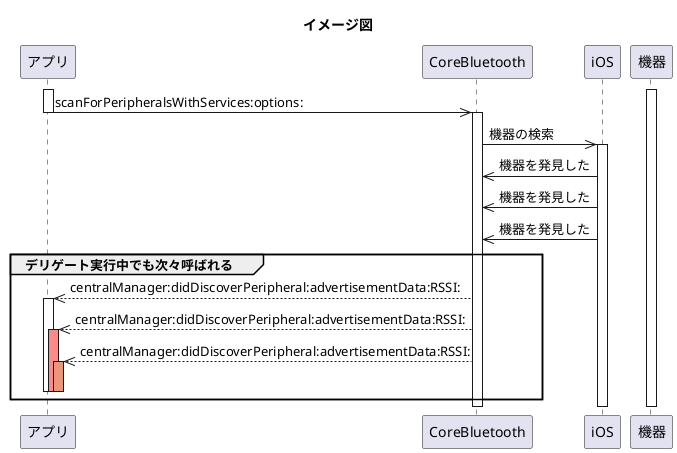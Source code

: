 @startuml{par.png}

title イメージ図

participant アプリ as app
participant CoreBluetooth as cb
participant iOS as ios
participant 機器 as dev

activate dev

activate app
app ->> cb : scanForPeripheralsWithServices:options:
deactivate app

activate cb
cb ->> ios : 機器の検索

activate ios
cb <<- ios : 機器を発見した
cb <<- ios : 機器を発見した
cb <<- ios : 機器を発見した
group デリゲート実行中でも次々呼ばれる
	app <<-- cb : centralManager:didDiscoverPeripheral:advertisementData:RSSI:
	activate app
	app <<-- cb : centralManager:didDiscoverPeripheral:advertisementData:RSSI:
	activate app #ff8888
	app <<-- cb : centralManager:didDiscoverPeripheral:advertisementData:RSSI:
	activate app #DarkSalmon
	deactivate app
	deactivate app
	deactivate app
end
deactivate ios

deactivate cb

deactivate dev

@enduml
